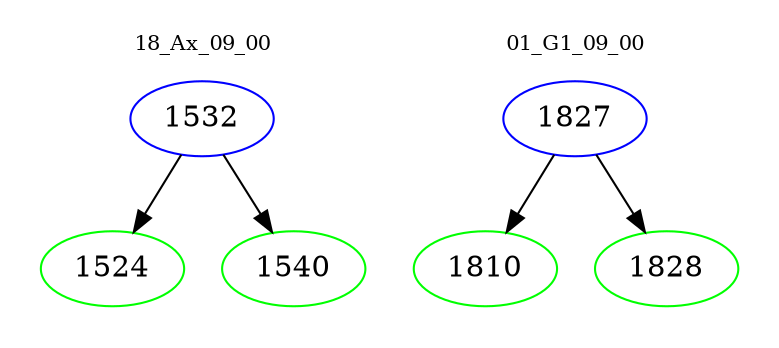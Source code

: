digraph{
subgraph cluster_0 {
color = white
label = "18_Ax_09_00";
fontsize=10;
T0_1532 [label="1532", color="blue"]
T0_1532 -> T0_1524 [color="black"]
T0_1524 [label="1524", color="green"]
T0_1532 -> T0_1540 [color="black"]
T0_1540 [label="1540", color="green"]
}
subgraph cluster_1 {
color = white
label = "01_G1_09_00";
fontsize=10;
T1_1827 [label="1827", color="blue"]
T1_1827 -> T1_1810 [color="black"]
T1_1810 [label="1810", color="green"]
T1_1827 -> T1_1828 [color="black"]
T1_1828 [label="1828", color="green"]
}
}
